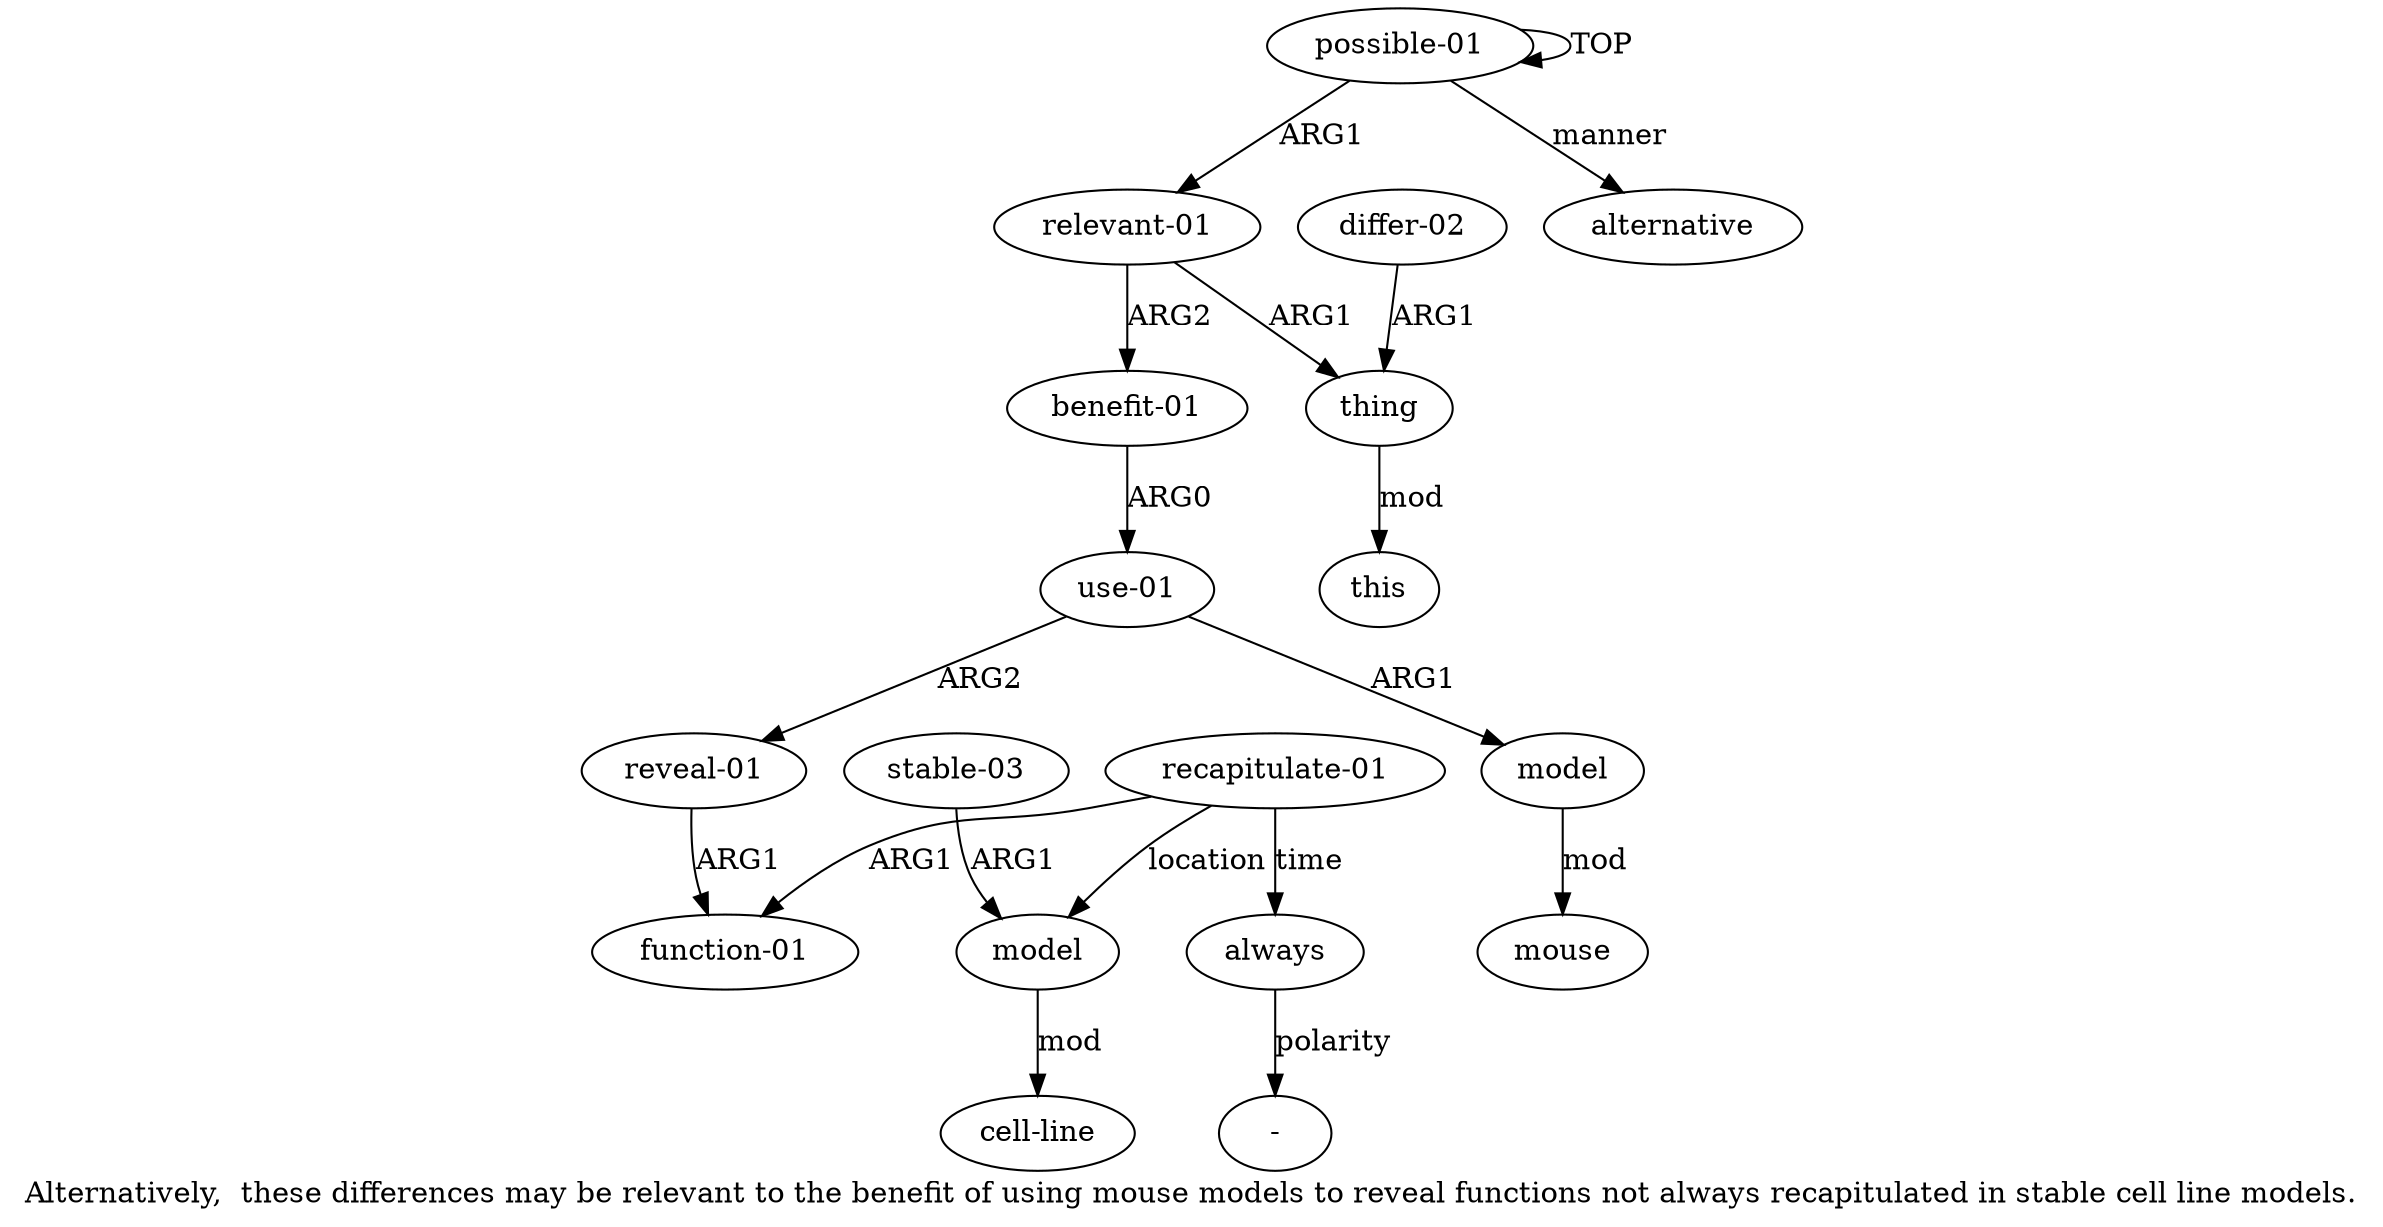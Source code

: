 digraph  {
	graph [label="Alternatively,  these differences may be relevant to the benefit of using mouse models to reveal functions not always recapitulated \
in stable cell line models."];
	node [label="\N"];
	a15	 [color=black,
		gold_ind=15,
		gold_label="cell-line",
		label="cell-line",
		test_ind=15,
		test_label="cell-line"];
	a14	 [color=black,
		gold_ind=14,
		gold_label=model,
		label=model,
		test_ind=14,
		test_label=model];
	a14 -> a15 [key=0,
	color=black,
	gold_label=mod,
	label=mod,
	test_label=mod];
a16 [color=black,
	gold_ind=16,
	gold_label="stable-03",
	label="stable-03",
	test_ind=16,
	test_label="stable-03"];
a16 -> a14 [key=0,
color=black,
gold_label=ARG1,
label=ARG1,
test_label=ARG1];
a11 [color=black,
gold_ind=11,
gold_label="function-01",
label="function-01",
test_ind=11,
test_label="function-01"];
a10 [color=black,
gold_ind=10,
gold_label="reveal-01",
label="reveal-01",
test_ind=10,
test_label="reveal-01"];
a10 -> a11 [key=0,
color=black,
gold_label=ARG1,
label=ARG1,
test_label=ARG1];
a13 [color=black,
gold_ind=13,
gold_label=always,
label=always,
test_ind=13,
test_label=always];
"a13 -" [color=black,
gold_ind=-1,
gold_label="-",
label="-",
test_ind=-1,
test_label="-"];
a13 -> "a13 -" [key=0,
color=black,
gold_label=polarity,
label=polarity,
test_label=polarity];
a12 [color=black,
gold_ind=12,
gold_label="recapitulate-01",
label="recapitulate-01",
test_ind=12,
test_label="recapitulate-01"];
a12 -> a14 [key=0,
color=black,
gold_label=location,
label=location,
test_label=location];
a12 -> a11 [key=0,
color=black,
gold_label=ARG1,
label=ARG1,
test_label=ARG1];
a12 -> a13 [key=0,
color=black,
gold_label=time,
label=time,
test_label=time];
a1 [color=black,
gold_ind=1,
gold_label=alternative,
label=alternative,
test_ind=1,
test_label=alternative];
a0 [color=black,
gold_ind=0,
gold_label="possible-01",
label="possible-01",
test_ind=0,
test_label="possible-01"];
a0 -> a1 [key=0,
color=black,
gold_label=manner,
label=manner,
test_label=manner];
a0 -> a0 [key=0,
color=black,
gold_label=TOP,
label=TOP,
test_label=TOP];
a2 [color=black,
gold_ind=2,
gold_label="relevant-01",
label="relevant-01",
test_ind=2,
test_label="relevant-01"];
a0 -> a2 [key=0,
color=black,
gold_label=ARG1,
label=ARG1,
test_label=ARG1];
a3 [color=black,
gold_ind=3,
gold_label=thing,
label=thing,
test_ind=3,
test_label=thing];
a5 [color=black,
gold_ind=5,
gold_label=this,
label=this,
test_ind=5,
test_label=this];
a3 -> a5 [key=0,
color=black,
gold_label=mod,
label=mod,
test_label=mod];
a2 -> a3 [key=0,
color=black,
gold_label=ARG1,
label=ARG1,
test_label=ARG1];
a6 [color=black,
gold_ind=6,
gold_label="benefit-01",
label="benefit-01",
test_ind=6,
test_label="benefit-01"];
a2 -> a6 [key=0,
color=black,
gold_label=ARG2,
label=ARG2,
test_label=ARG2];
a4 [color=black,
gold_ind=4,
gold_label="differ-02",
label="differ-02",
test_ind=4,
test_label="differ-02"];
a4 -> a3 [key=0,
color=black,
gold_label=ARG1,
label=ARG1,
test_label=ARG1];
a7 [color=black,
gold_ind=7,
gold_label="use-01",
label="use-01",
test_ind=7,
test_label="use-01"];
a7 -> a10 [key=0,
color=black,
gold_label=ARG2,
label=ARG2,
test_label=ARG2];
a8 [color=black,
gold_ind=8,
gold_label=model,
label=model,
test_ind=8,
test_label=model];
a7 -> a8 [key=0,
color=black,
gold_label=ARG1,
label=ARG1,
test_label=ARG1];
a6 -> a7 [key=0,
color=black,
gold_label=ARG0,
label=ARG0,
test_label=ARG0];
a9 [color=black,
gold_ind=9,
gold_label=mouse,
label=mouse,
test_ind=9,
test_label=mouse];
a8 -> a9 [key=0,
color=black,
gold_label=mod,
label=mod,
test_label=mod];
}
